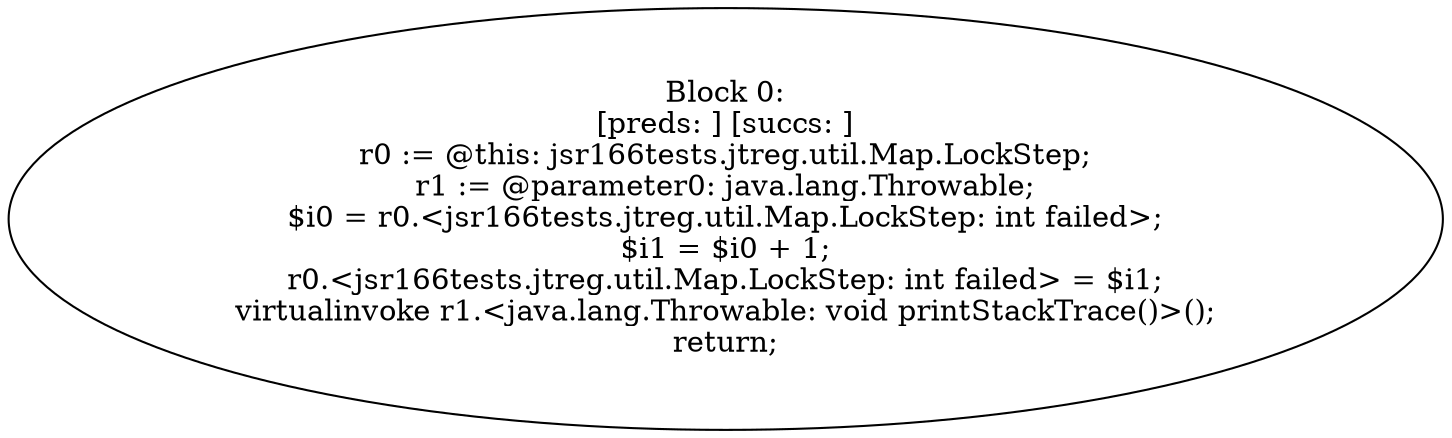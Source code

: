 digraph "unitGraph" {
    "Block 0:
[preds: ] [succs: ]
r0 := @this: jsr166tests.jtreg.util.Map.LockStep;
r1 := @parameter0: java.lang.Throwable;
$i0 = r0.<jsr166tests.jtreg.util.Map.LockStep: int failed>;
$i1 = $i0 + 1;
r0.<jsr166tests.jtreg.util.Map.LockStep: int failed> = $i1;
virtualinvoke r1.<java.lang.Throwable: void printStackTrace()>();
return;
"
}

